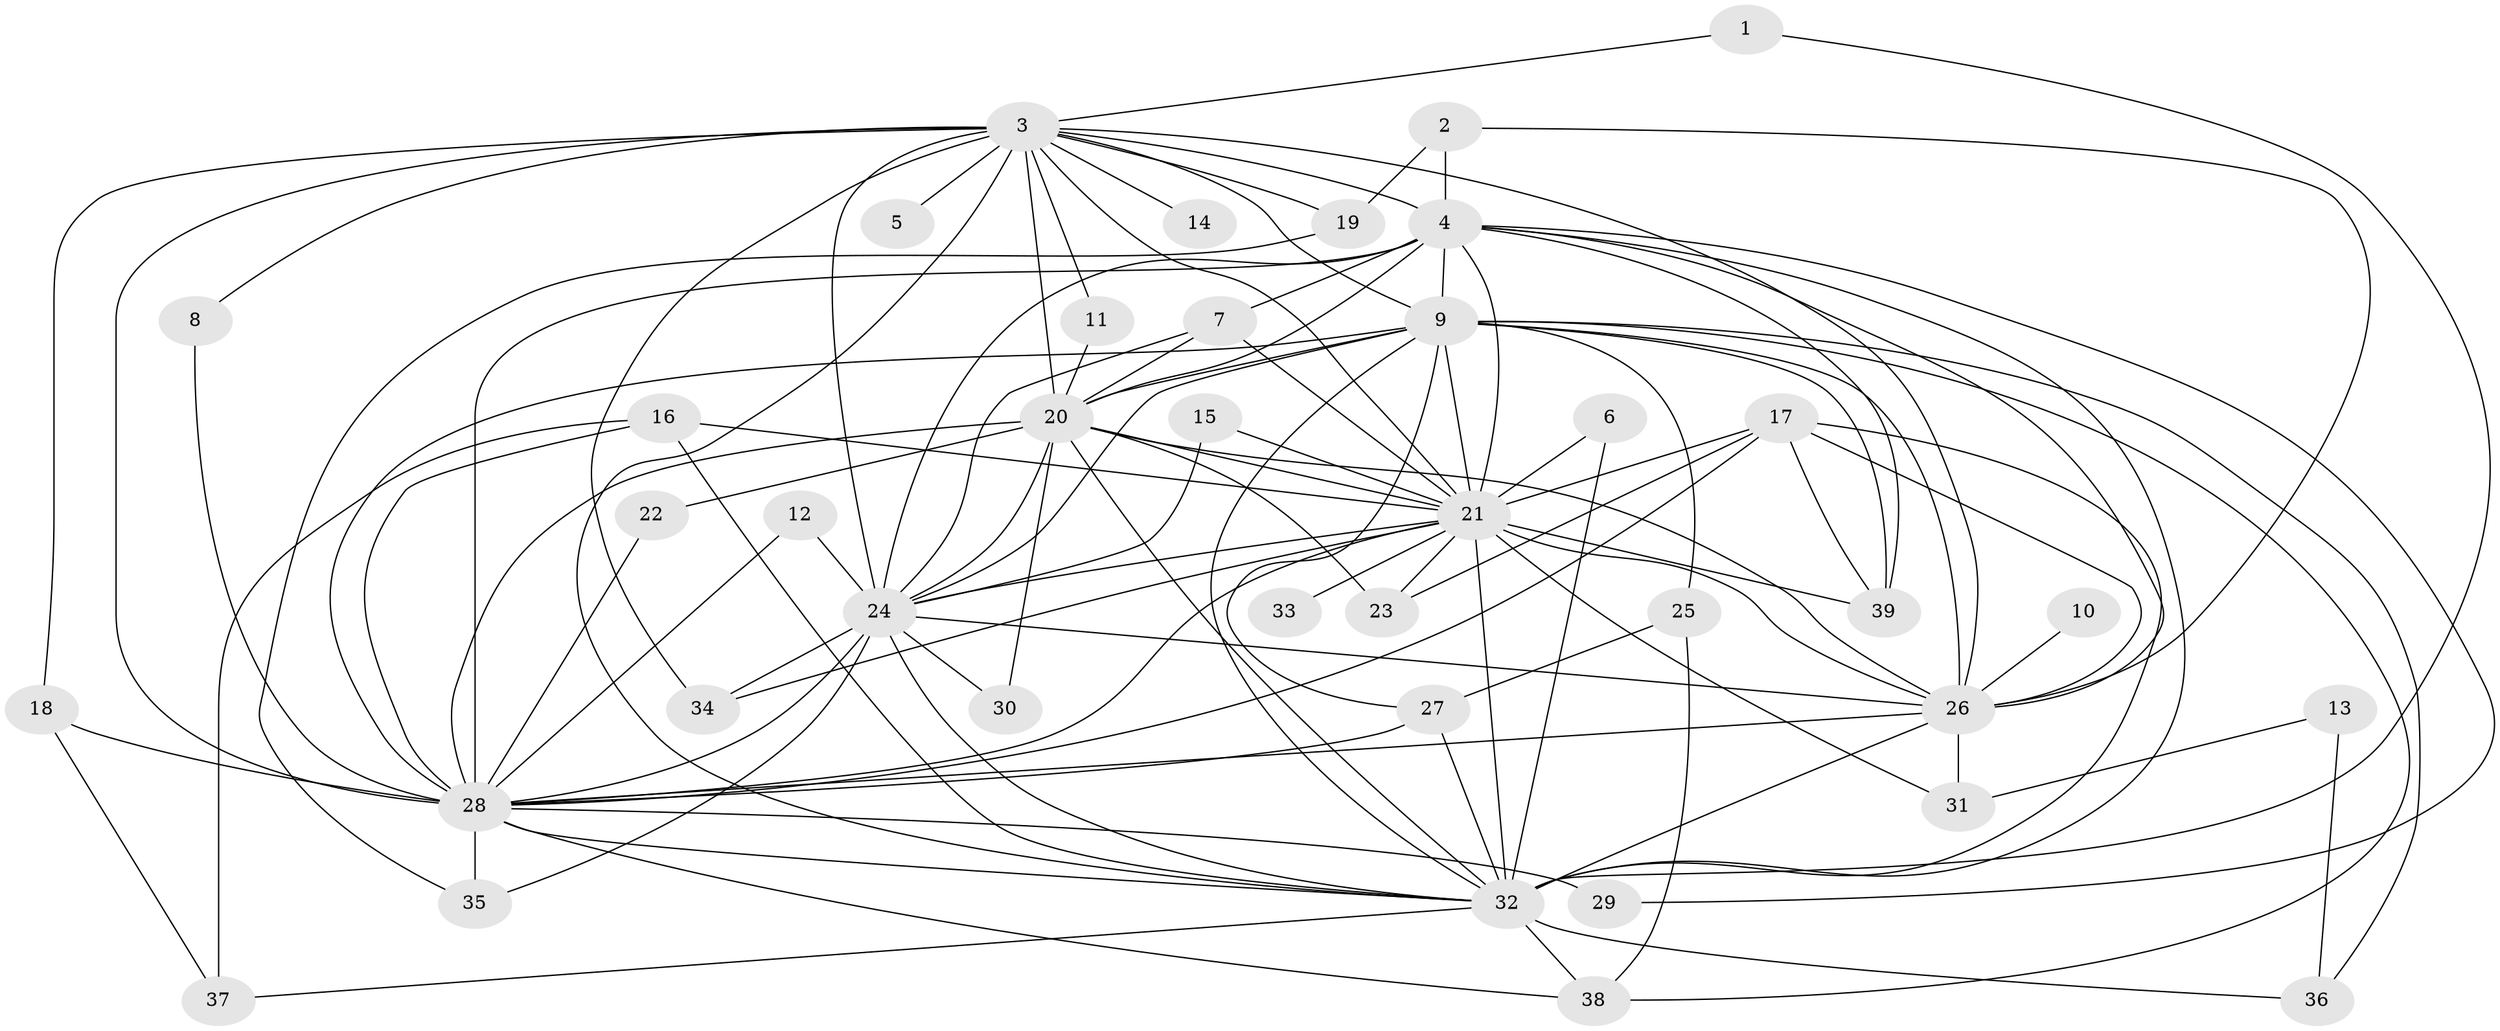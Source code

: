 // original degree distribution, {24: 0.012987012987012988, 14: 0.025974025974025976, 23: 0.025974025974025976, 16: 0.012987012987012988, 20: 0.025974025974025976, 15: 0.012987012987012988, 22: 0.012987012987012988, 3: 0.16883116883116883, 4: 0.1038961038961039, 2: 0.5844155844155844, 6: 0.012987012987012988}
// Generated by graph-tools (version 1.1) at 2025/01/03/09/25 03:01:24]
// undirected, 39 vertices, 106 edges
graph export_dot {
graph [start="1"]
  node [color=gray90,style=filled];
  1;
  2;
  3;
  4;
  5;
  6;
  7;
  8;
  9;
  10;
  11;
  12;
  13;
  14;
  15;
  16;
  17;
  18;
  19;
  20;
  21;
  22;
  23;
  24;
  25;
  26;
  27;
  28;
  29;
  30;
  31;
  32;
  33;
  34;
  35;
  36;
  37;
  38;
  39;
  1 -- 3 [weight=1.0];
  1 -- 32 [weight=1.0];
  2 -- 4 [weight=1.0];
  2 -- 19 [weight=1.0];
  2 -- 26 [weight=1.0];
  3 -- 4 [weight=2.0];
  3 -- 5 [weight=1.0];
  3 -- 8 [weight=1.0];
  3 -- 9 [weight=1.0];
  3 -- 11 [weight=1.0];
  3 -- 14 [weight=1.0];
  3 -- 18 [weight=1.0];
  3 -- 19 [weight=2.0];
  3 -- 20 [weight=2.0];
  3 -- 21 [weight=1.0];
  3 -- 24 [weight=2.0];
  3 -- 26 [weight=1.0];
  3 -- 28 [weight=1.0];
  3 -- 32 [weight=1.0];
  3 -- 34 [weight=2.0];
  4 -- 7 [weight=1.0];
  4 -- 9 [weight=2.0];
  4 -- 20 [weight=2.0];
  4 -- 21 [weight=3.0];
  4 -- 24 [weight=4.0];
  4 -- 26 [weight=2.0];
  4 -- 28 [weight=4.0];
  4 -- 29 [weight=1.0];
  4 -- 32 [weight=3.0];
  4 -- 39 [weight=2.0];
  6 -- 21 [weight=1.0];
  6 -- 32 [weight=1.0];
  7 -- 20 [weight=1.0];
  7 -- 21 [weight=1.0];
  7 -- 24 [weight=1.0];
  8 -- 28 [weight=1.0];
  9 -- 20 [weight=2.0];
  9 -- 21 [weight=1.0];
  9 -- 24 [weight=2.0];
  9 -- 25 [weight=1.0];
  9 -- 26 [weight=1.0];
  9 -- 27 [weight=1.0];
  9 -- 28 [weight=1.0];
  9 -- 32 [weight=1.0];
  9 -- 36 [weight=1.0];
  9 -- 38 [weight=1.0];
  9 -- 39 [weight=1.0];
  10 -- 26 [weight=1.0];
  11 -- 20 [weight=1.0];
  12 -- 24 [weight=1.0];
  12 -- 28 [weight=1.0];
  13 -- 31 [weight=1.0];
  13 -- 36 [weight=1.0];
  15 -- 21 [weight=1.0];
  15 -- 24 [weight=1.0];
  16 -- 21 [weight=1.0];
  16 -- 28 [weight=1.0];
  16 -- 32 [weight=1.0];
  16 -- 37 [weight=1.0];
  17 -- 21 [weight=1.0];
  17 -- 23 [weight=1.0];
  17 -- 26 [weight=1.0];
  17 -- 28 [weight=1.0];
  17 -- 32 [weight=1.0];
  17 -- 39 [weight=1.0];
  18 -- 28 [weight=1.0];
  18 -- 37 [weight=1.0];
  19 -- 35 [weight=1.0];
  20 -- 21 [weight=1.0];
  20 -- 22 [weight=1.0];
  20 -- 23 [weight=1.0];
  20 -- 24 [weight=1.0];
  20 -- 26 [weight=2.0];
  20 -- 28 [weight=3.0];
  20 -- 30 [weight=2.0];
  20 -- 32 [weight=1.0];
  21 -- 23 [weight=1.0];
  21 -- 24 [weight=1.0];
  21 -- 26 [weight=1.0];
  21 -- 28 [weight=1.0];
  21 -- 31 [weight=1.0];
  21 -- 32 [weight=2.0];
  21 -- 33 [weight=1.0];
  21 -- 34 [weight=1.0];
  21 -- 39 [weight=1.0];
  22 -- 28 [weight=1.0];
  24 -- 26 [weight=1.0];
  24 -- 28 [weight=1.0];
  24 -- 30 [weight=1.0];
  24 -- 32 [weight=2.0];
  24 -- 34 [weight=1.0];
  24 -- 35 [weight=1.0];
  25 -- 27 [weight=1.0];
  25 -- 38 [weight=1.0];
  26 -- 28 [weight=1.0];
  26 -- 31 [weight=1.0];
  26 -- 32 [weight=1.0];
  27 -- 28 [weight=1.0];
  27 -- 32 [weight=1.0];
  28 -- 29 [weight=2.0];
  28 -- 32 [weight=1.0];
  28 -- 35 [weight=1.0];
  28 -- 38 [weight=1.0];
  32 -- 36 [weight=1.0];
  32 -- 37 [weight=1.0];
  32 -- 38 [weight=1.0];
}
